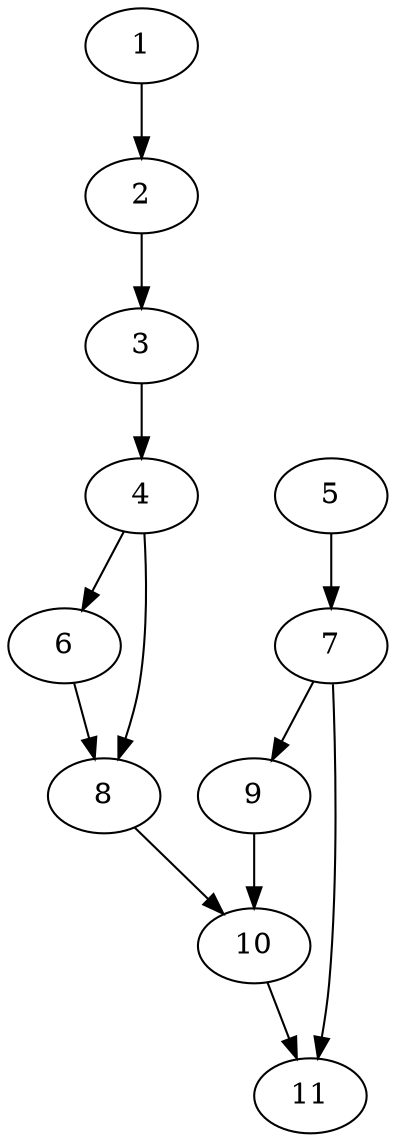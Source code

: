 strict digraph  {
1;
2;
3;
4;
6;
8;
5;
7;
9;
11;
10;
1 -> 2;
2 -> 3;
3 -> 4;
4 -> 6;
4 -> 8;
6 -> 8;
8 -> 10;
5 -> 7;
7 -> 9;
7 -> 11;
9 -> 10;
10 -> 11;
}
